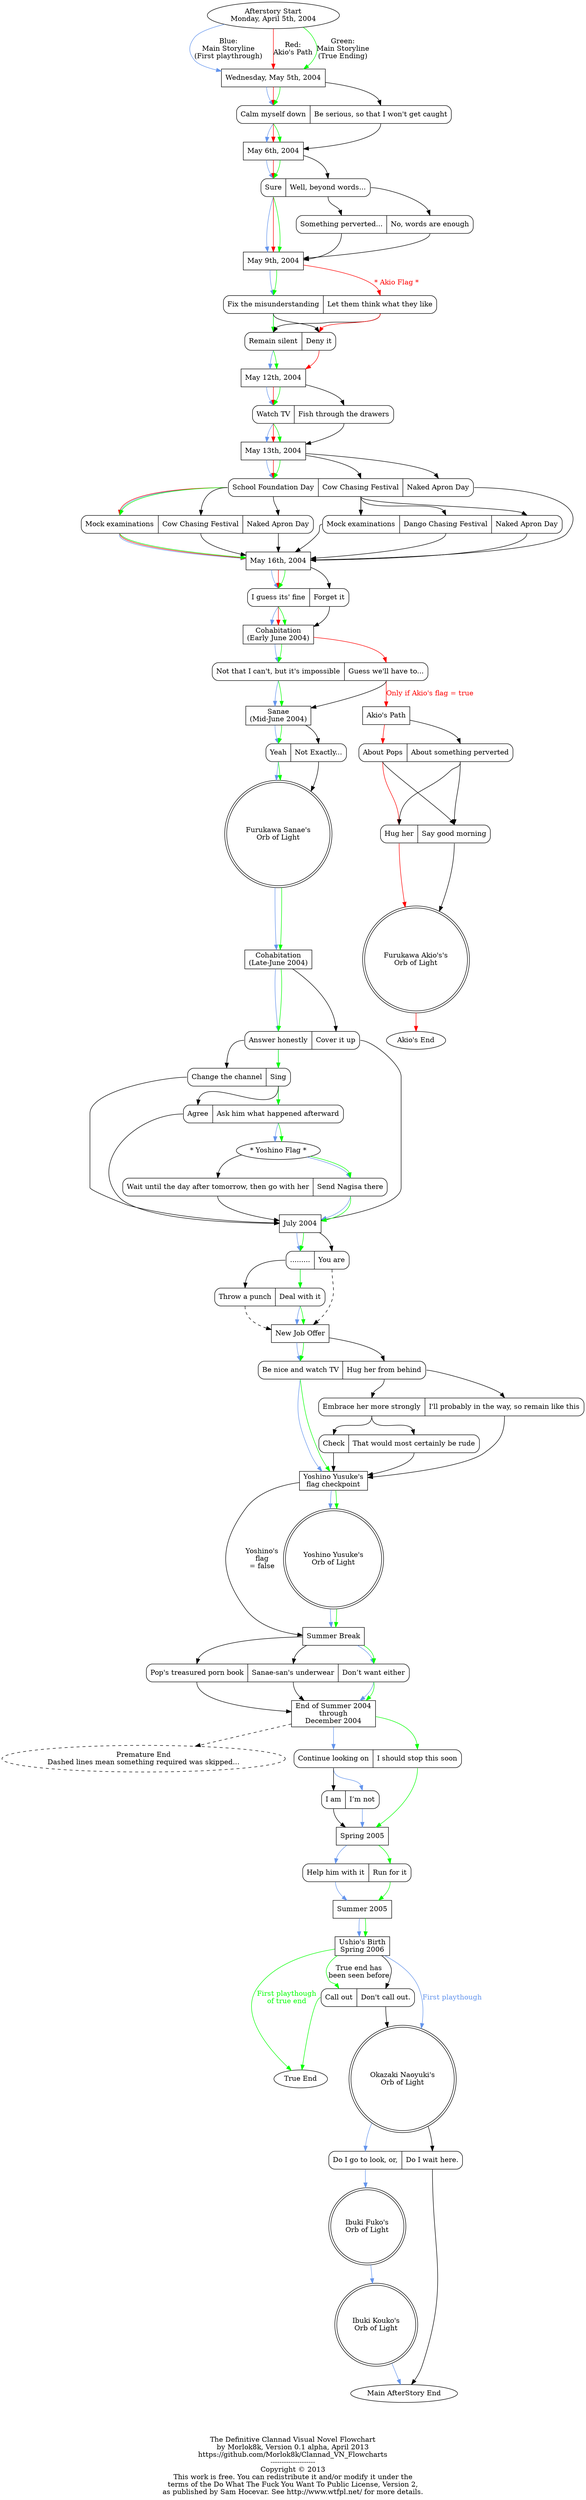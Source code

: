 /*
#######################################################################
#            DO WHAT THE FUCK YOU WANT TO PUBLIC LICENSE              #
#                    Version 2, December 2004                         #
#                                                                     #
# Copyright (C) 2004 Sam Hocevar <sam@hocevar.net>                    #
#                                                                     #
# Everyone is permitted to copy and distribute verbatim or modified   #
# copies of this license document, and changing it is allowed as long #
# as the name is changed.                                             #
#                                                                     #
#            DO WHAT THE FUCK YOU WANT TO PUBLIC LICENSE              #
#   TERMS AND CONDITIONS FOR COPYING, DISTRIBUTION AND MODIFICATION   #
#                                                                     #
#  0. You just DO WHAT THE FUCK YOU WANT TO.                          #
#                                                                     #
#######################################################################
*/

// The Definitive Clannad Visual Novel Flowchart
digraph Clannad{
    graph [ label = "\n\n\n\nThe Definitive Clannad Visual Novel Flowchart\nby Morlok8k, Version 0.1 alpha, April 2013\nhttps://github.com/Morlok8k/Clannad_VN_Flowcharts\n--------------------\nCopyright © 2013\nThis work is free. You can redistribute it and/or modify it under the\nterms of the Do What The Fuck You Want To Public License, Version 2,\nas published by Sam Hocevar. See http://www.wtfpl.net/ for more details." ];

// AFTER STORY
    AF_Start [label = "Afterstory Start\nMonday, April 5th, 2004"];
    AF_MAY5 [shape = box, label = "Wednesday, May 5th, 2004"];
    AF_Start -> AF_MAY5 [color = cornflowerblue, label = "Blue:\nMain Storyline\n(First playthrough)"];
    AF_Start -> AF_MAY5 [color = red, label = "Red:\nAkio's Path"];
    AF_Start -> AF_MAY5 [color = green, label = "Green:\nMain Storyline\n(True Ending)"];
    
    AF_MAY5_q1 [shape = Mrecord, label = "<a1>Calm myself down|<a2> Be serious, so that I won't get caught"];
    AF_MAY5 -> AF_MAY5_q1:a1 [color = cornflowerblue];
    AF_MAY5 -> AF_MAY5_q1:a1 [color = red];
    AF_MAY5 -> AF_MAY5_q1:a1 [color = green];
    AF_MAY5 -> AF_MAY5_q1:a2;

    AF_MAY6 [shape = box, label = "May 6th, 2004"];
    AF_MAY5_q1:a1 -> AF_MAY6 [color = cornflowerblue];
    AF_MAY5_q1:a1 -> AF_MAY6 [color = red];
    AF_MAY5_q1:a1 -> AF_MAY6 [color = green];
    AF_MAY5_q1:a2 -> AF_MAY6;


    AF_MAY6_q1 [shape = Mrecord, label = "<a1>Sure|<a2>Well, beyond words..."];
    AF_MAY6 -> AF_MAY6_q1:a1 [color = cornflowerblue];
    AF_MAY6 -> AF_MAY6_q1:a1 [color = red];
    AF_MAY6 -> AF_MAY6_q1:a1 [color = green];
    AF_MAY6 -> AF_MAY6_q1:a2;

    AF_MAY6_q2 [shape = Mrecord, label = "<a1>Something perverted...|<a2>No, words are enough"];
    AF_MAY6_q1:a2 -> AF_MAY6_q2:a1;
    AF_MAY6_q1:a2 -> AF_MAY6_q2:a2;

    AF_MAY9 [shape = box, label = "May 9th, 2004"];
    AF_MAY6_q1:a1 -> AF_MAY9 [color = cornflowerblue];
    AF_MAY6_q1:a1 -> AF_MAY9 [color = red];
    AF_MAY6_q1:a1 -> AF_MAY9 [color = green];
    AF_MAY6_q2:a1 -> AF_MAY9;
    AF_MAY6_q2:a2 -> AF_MAY9;

    AF_MAY9_q1 [shape = Mrecord, label = "<a1>Fix the misunderstanding|<a2>Let them think what they like"];
    AF_MAY9 -> AF_MAY9_q1:a1 [color = cornflowerblue];
    AF_MAY9 -> AF_MAY9_q1:a1 [color = green];
    AF_MAY9 -> AF_MAY9_q1:a2 [color = red, label = "* Akio Flag *", fontcolor = red];

    AF_MAY9_q2 [shape = Mrecord, label = "<a1>Remain silent|<a2>Deny it"];
    AF_MAY9_q1:a1 -> AF_MAY9_q2:a1 [color = cornflowerblue];
    AF_MAY9_q1:a1 -> AF_MAY9_q2:a1 [color = green];
    AF_MAY9_q1:a1 -> AF_MAY9_q2:a2;
    AF_MAY9_q1:a2 -> AF_MAY9_q2:a1;
    AF_MAY9_q1:a2 -> AF_MAY9_q2:a2 [color = red];

    AF_MAY12 [shape = box, label = "May 12th, 2004"];
    AF_MAY9_q2:a1 -> AF_MAY12 [color = cornflowerblue];
    AF_MAY9_q2:a1 -> AF_MAY12 [color = green];
    AF_MAY9_q2:a2 -> AF_MAY12 [color = red];

    AF_MAY12_q1 [shape = Mrecord, label = "<a1>Watch TV|<a2>Fish through the drawers"];
    AF_MAY12 -> AF_MAY12_q1:a1 [color = cornflowerblue];
    AF_MAY12 -> AF_MAY12_q1:a1 [color = red];
    AF_MAY12 -> AF_MAY12_q1:a1 [color = green];
    AF_MAY12 -> AF_MAY12_q1:a2;

    AF_MAY13 [shape = box, label = "May 13th, 2004"];
    AF_MAY12_q1:a1 -> AF_MAY13 [color = cornflowerblue];
    AF_MAY12_q1:a1 -> AF_MAY13 [color = red];
    AF_MAY12_q1:a1 -> AF_MAY13 [color = green];
    AF_MAY12_q1:a2 -> AF_MAY13;

    AF_MAY13_q1 [shape = Mrecord, label = "<a1>School Foundation Day|<a2>Cow Chasing Festival|<a3>Naked Apron Day"];
    AF_MAY13 -> AF_MAY13_q1:a1 [color = cornflowerblue];
    AF_MAY13 -> AF_MAY13_q1:a1 [color = red];
    AF_MAY13 -> AF_MAY13_q1:a1 [color = green];
    AF_MAY13 -> AF_MAY13_q1:a2;
    AF_MAY13 -> AF_MAY13_q1:a3;
    AF_MAY13_q2 [shape = Mrecord, label = "<a1>Mock examinations|<a2>Cow Chasing Festival|<a3>Naked Apron Day"];
    AF_MAY13_q1:a1 -> AF_MAY13_q2:a1 [color = cornflowerblue];
    AF_MAY13_q1:a1 -> AF_MAY13_q2:a1 [color = red];
    AF_MAY13_q1:a1 -> AF_MAY13_q2:a1 [color = green];
    AF_MAY13_q1:a1 -> AF_MAY13_q2:a2;
    AF_MAY13_q1:a1 -> AF_MAY13_q2:a3;
    AF_MAY13_q1:a2 -> AF_MAY13_q3:a1;
    AF_MAY13_q1:a2 -> AF_MAY13_q3:a1;
    AF_MAY13_q1:a2 -> AF_MAY13_q3:a3;
    AF_MAY13_q3 [shape = Mrecord, label = "<a1>Mock examinations|<a2>Dango Chasing Festival|<a3>Naked Apron Day"];
    AF_MAY13_q1:a2 -> AF_MAY13_q3:a2;

    AF_MAY16 [shape = box, label = "May 16th, 2004"];
    AF_MAY13_q2:a1 -> AF_MAY16 [color = cornflowerblue];
    AF_MAY13_q2:a1 -> AF_MAY16 [color = red];
    AF_MAY13_q2:a1 -> AF_MAY16 [color = green];
    AF_MAY13_q3:a1 -> AF_MAY16;
    AF_MAY13_q2:a2 -> AF_MAY16;
    AF_MAY13_q3:a2 -> AF_MAY16;
    AF_MAY13_q1:a3 -> AF_MAY16;
    AF_MAY13_q2:a3 -> AF_MAY16;
    AF_MAY13_q3:a3 -> AF_MAY16;

    AF_MAY16_q1 [shape = Mrecord, label = "<a1>I guess its' fine|<a2>Forget it"];
    AF_MAY16 -> AF_MAY16_q1:a1 [color = cornflowerblue];
    AF_MAY16 -> AF_MAY16_q1:a1 [color = red];
    AF_MAY16 -> AF_MAY16_q1:a1 [color = green];
    AF_MAY16 -> AF_MAY16_q1:a2;
    AF_JUNE1 [shape = box, label = "Cohabitation\n(Early June 2004)"];

    // Starting with June, dates are not displayed in game.
    // so, days are given in a numerical order, even if it isn't the next day...

    AF_MAY16_q1:a1 -> AF_JUNE1 [color = cornflowerblue];
    AF_MAY16_q1:a1 -> AF_JUNE1 [color = red];
    AF_MAY16_q1:a1 -> AF_JUNE1 [color = green];
    AF_MAY16_q1:a2 -> AF_JUNE1;

    AF_JUNE1_q1 [shape = Mrecord, label = "<a1>Not that I can't, but it's impossible|<a2>Guess we'll have to..."];
    AF_JUNE1 -> AF_JUNE1_q1:a1 [color = cornflowerblue];
    AF_JUNE1 -> AF_JUNE1_q1:a1 [color = green];
    AF_JUNE1 -> AF_JUNE1_q1:a2 [color = red];

    AF_AKIO [shape = box, label = "Akio's Path"];
    AF_JUNE1_q1:a2 -> AF_AKIO [color = red, label = "Only if Akio's flag = true", fontcolor = red];

    AF_JUNE2 [shape = box, label = "Sanae\n(Mid-June 2004)"];
    AF_JUNE1_q1:a1 -> AF_JUNE2 [color = cornflowerblue];
    AF_JUNE1_q1:a1 -> AF_JUNE2 [color = green];
    AF_JUNE1_q1:a2 -> AF_JUNE2;
    AF_JUNE2_q1 [shape = Mrecord, label = "<a1>Yeah|<a2>Not Exactly..."];
    AF_JUNE2 -> AF_JUNE2_q1:a1 [color = cornflowerblue];
    AF_JUNE2 -> AF_JUNE2_q1:a1 [color = green];
    AF_JUNE2 -> AF_JUNE2_q1:a2;

    SANAE_LIGHT [shape = doublecircle, label = "Furukawa Sanae's\nOrb of Light"];
    AF_JUNE2_q1:a1 -> SANAE_LIGHT [color = cornflowerblue];
    AF_JUNE2_q1:a1 -> SANAE_LIGHT [color = green];
    AF_JUNE2_q1:a2 -> SANAE_LIGHT;

    AF_JUNE3 [shape = box, label = "Cohabitation\n(Late-June 2004)"];
    SANAE_LIGHT -> AF_JUNE3 [color = cornflowerblue];
    SANAE_LIGHT -> AF_JUNE3 [color = green];

    AF_JUNE3_q1 [shape = Mrecord, label = "<a1>Answer honestly|<a2>Cover it up"];
    AF_JUNE3 -> AF_JUNE3_q1:a1 [color = cornflowerblue];
    AF_JUNE3 -> AF_JUNE3_q1:a1 [color = green];
    AF_JUNE3 -> AF_JUNE3_q1:a2;

    AF_JUNE3_q2 [shape = Mrecord, label = "<a1>Change the channel|<a2>Sing"];
    AF_JUNE3_q1:a1 -> AF_JUNE3_q2:a1;
    AF_JUNE3_q1:a1 -> AF_JUNE3_q2:a2 [color = cornflowerblue];
    AF_JUNE3_q1:a1 -> AF_JUNE3_q2:a2 [color = green];




    //main path (blue)
    AF_JUNE3_q3 [shape = Mrecord, label = "<a1>Agree|<a2>Ask him what happened afterward"];

    AF_JUNE3_q2:a2 -> AF_JUNE3_q3:a2 [color = cornflowerblue];
    AF_JUNE3_q2:a2 -> AF_JUNE3_q3:a2 [color = green];
    AF_JUNE3_q2:a2 -> AF_JUNE3_q3:a1;

    AF_YOSHINO_FLAG [label = "* Yoshino Flag *"];


    AF_JUNE4_q1 [shape = Mrecord, label = "<a1>Wait until the day after tomorrow, then go with her|<a2>Send Nagisa there"];
    
    AF_JUNE3_q3:a2 -> AF_YOSHINO_FLAG [color = cornflowerblue];
    AF_JUNE3_q3:a2 -> AF_YOSHINO_FLAG [color = green];
    //AF_JUNE3_q3:a2 -> AF_YOSHINO_FLAG;
    
    AF_YOSHINO_FLAG -> AF_JUNE4_q1:a2 [color = cornflowerblue];
    AF_YOSHINO_FLAG -> AF_JUNE4_q1:a2 [color = green];
    AF_YOSHINO_FLAG -> AF_JUNE4_q1:a1;

    AF_JULY [shape = box, label = "July 2004"];
    AF_JULY1_q1 [shape = Mrecord, label = "<a1>.........|<a2>You are"];

    AF_JUNE3_q1:a2 -> AF_JULY; //[style = dashed];
    AF_JUNE3_q2:a1 -> AF_JULY; //[style = dashed];
    AF_JUNE3_q3:a1 -> AF_JULY; //[style = dashed];
    //removed dashes, as yoshinos orb seems optional... to the extent of getting a premature end...

    AF_JUNE4_q1:a2 -> AF_JULY [color = cornflowerblue];
    AF_JUNE4_q1:a2 -> AF_JULY [color = green];
    AF_JUNE4_q1:a1 -> AF_JULY;

    AF_JULY -> AF_JULY1_q1:a2;
    AF_JULY -> AF_JULY1_q1:a1 [color = cornflowerblue];
    AF_JULY -> AF_JULY1_q1:a1 [color = green];

    AF_JULY2_q1 [shape = Mrecord, label = "<a1>Throw a punch|<a2>Deal with it"];  //TODO: finish
    AF_JULY1_q1:a1 -> AF_JULY2_q1:a2 [color = cornflowerblue];
    AF_JULY1_q1:a1 -> AF_JULY2_q1:a2 [color = green];
    AF_JULY1_q1:a1 -> AF_JULY2_q1:a1;

    JOB_OFFER [shape = box, label = "New Job Offer"];
    AF_JULY3_q1 [shape = Mrecord, label = "<a1>Be nice and watch TV|<a2>Hug her from behind"];
    AF_JULY2_q1:a2 -> JOB_OFFER [color = cornflowerblue];
    AF_JULY2_q1:a2 -> JOB_OFFER [color = green];
    AF_JULY2_q1:a1 -> JOB_OFFER [style = dashed];  // queue Premature end...

    JOB_OFFER -> AF_JULY3_q1:a1 [color = cornflowerblue];
    JOB_OFFER -> AF_JULY3_q1:a1 [color = green];
    AF_JULY1_q1:a2 -> JOB_OFFER [style = dashed];  // queue Premature end...
    JOB_OFFER -> AF_JULY3_q1:a2;

    AF_JULY3_q2 [shape = Mrecord, label = "<a1>Embrace her more strongly|<a2>I'll probably in the way, so remain like this"];
    AF_JULY3_q1:a2 -> AF_JULY3_q2:a1;
    AF_JULY3_q1:a2 -> AF_JULY3_q2:a2;

    AF_JULY3_q3 [shape = Mrecord, label = "<a1>Check|<a2>That would most certainly be rude"];
    AF_JULY3_q2:a1 -> AF_JULY3_q3:a1;
    AF_JULY3_q2:a1 -> AF_JULY3_q3:a2;

    AF_YOSHINO [shape = box, label = "Yoshino Yusuke's\nflag checkpoint"];

    YOSHINO_LIGHT [shape = doublecircle, label = "Yoshino Yusuke's\nOrb of Light"];
    
    AF_JULY3_q1:a1 -> AF_YOSHINO [color = cornflowerblue];
    AF_YOSHINO -> YOSHINO_LIGHT [color = cornflowerblue];
    AF_JULY3_q1:a1 -> AF_YOSHINO [color = green];
    AF_YOSHINO -> YOSHINO_LIGHT [color = green];

    AF_SUMMER_BREAK [shape = box, label = "Summer Break"];
    AF_JULY3_q2:a2 -> AF_YOSHINO;
    AF_JULY3_q3:a1 -> AF_YOSHINO;
    AF_JULY3_q3:a2 -> AF_YOSHINO;
    YOSHINO_LIGHT -> AF_SUMMER_BREAK [color = cornflowerblue];
    YOSHINO_LIGHT -> AF_SUMMER_BREAK [color = green];
    AF_YOSHINO -> AF_SUMMER_BREAK [label = "Yoshino's\nflag\n= false"];

    AF_JULY4_q1 [shape = Mrecord, label = "<a1>Pop's treasured porn book|<a2>Sanae-san's underwear|<a3>Don’t want either"];
    AF_SUMMER_BREAK -> AF_JULY4_q1:a1;
    AF_SUMMER_BREAK -> AF_JULY4_q1:a2;
    AF_SUMMER_BREAK -> AF_JULY4_q1:a3 [color = cornflowerblue];
    AF_SUMMER_BREAK -> AF_JULY4_q1:a3 [color = green];

    SUMMER_END [shape = box, label = "End of Summer 2004\nthrough\nDecember 2004"];
    AF_JULY4_q1:a1 -> SUMMER_END;
    AF_JULY4_q1:a2 -> SUMMER_END;
    AF_JULY4_q1:a3 -> SUMMER_END [color = cornflowerblue];
    AF_JULY4_q1:a3 -> SUMMER_END [color = green];

    AF_PREMATURE_END [style = dashed, label = "Premature End\nDashed lines mean something required was skipped..."];
    SUMMER_END -> AF_PREMATURE_END [style = dashed];

    AF_DEC1_q1 [shape = Mrecord, label = "<a1>Continue looking on|<a2>I should stop this soon"];
    //AF_DEC1_q1:a2 [shape = diamond, label = ""];
    SUMMER_END -> AF_DEC1_q1:a1 [color = cornflowerblue];
    SUMMER_END -> AF_DEC1_q1:a2 [color = green];

    AF_DEC1_q2 [shape = Mrecord, label = "<a1>I am|<a2>I’m not"];
    AF_DEC1_q1:a1 -> AF_DEC1_q2:a2 [color = cornflowerblue];
    AF_DEC1_q1:a1 -> AF_DEC1_q2:a1;

    //spring 2005 - fever lets up, "custom" grad ceremony
    AF_SPRING05 [shape = box, label = "Spring 2005"];
    AF_DEC1_q2:a2 -> AF_SPRING05 [color = cornflowerblue];
    AF_DEC1_q2:a1 -> AF_SPRING05;
    AF_DEC1_q1:a2 -> AF_SPRING05 [color = green];

    main9_q1 [shape = Mrecord, label = "<a1>Help him with it|<a2>Run for it"];
    AF_SPRING05 -> main9_q1:a1 [color = cornflowerblue];
    AF_SPRING05 -> main9_q1:a2 [color = green];

    AF_SUMMER05 [shape = box, label = "Summer 2005"];
    main9_q1:a1 -> AF_SUMMER05 [color = cornflowerblue];
    main9_q1:a2 -> AF_SUMMER05 [color = green];

    AF_USHIO_BIRTH [shape = box, label = "Ushio's Birth\nSpring 2006"];
    AF_SUMMER05 -> AF_USHIO_BIRTH [color = cornflowerblue];
    AF_SUMMER05 -> AF_USHIO_BIRTH [color = green];

    //Storyline splits here
    af_split1 [shape = Mrecord, label = "<a1>Call out|<a2>Don't call out."];
    AF_USHIO_BIRTH -> af_split1:a1 [color = green, label = "True end has\nbeen seen before"];
    AF_USHIO_BIRTH -> af_split1:a2;

    //True Ending
    AF_TRUE_END [label = "True End"];
    AF_USHIO_BIRTH -> AF_TRUE_END [color = green, label = "First playthough\nof true end", fontcolor = green];
    af_split1:a1 -> AF_TRUE_END [color = green];


    //Main storyline
    af_split1:a2 -> NAOYUKI_LIGHT;
    NAOYUKI_LIGHT [shape = doublecircle, label = "Okazaki Naoyuki's\nOrb of Light"];
    AF_USHIO_BIRTH -> NAOYUKI_LIGHT [color = cornflowerblue, label = "First playthough", fontcolor = cornflowerblue];

    main10_q1 [shape = Mrecord, label = "<a1>Do I go to look, or,|<a2>Do I wait here."];
    NAOYUKI_LIGHT -> main10_q1:a1 [color = cornflowerblue];
    NAOYUKI_LIGHT -> main10_q1:a2;

    FUKO_LIGHT [shape = doublecircle, label = "Ibuki Fuko's\nOrb of Light"];
    main10_q1:a1 -> FUKO_LIGHT [color = cornflowerblue];
    KOUKO_LIGHT [shape = doublecircle, label = "Ibuki Kouko's\nOrb of Light"];
    FUKO_LIGHT -> KOUKO_LIGHT [color = cornflowerblue];

    USHIO_BAD_END [label = "Main AfterStory End"];
    KOUKO_LIGHT -> USHIO_BAD_END [color = cornflowerblue];
    main10_q1:a2 -> USHIO_BAD_END;



    //Akio's path (red)
    AF_AKIO_q1 [shape = Mrecord, label = "<a1>About Pops|<a2>About something perverted"];
    //AF_AKIO_q1 [shape = diamond, label = "About something perverted"];
    AF_AKIO_q2 [shape = Mrecord, label = "<a1>Hug her|<a2>Say good morning"];
    //AF_AKIO_q2 [shape = diamond, label = "Say good morning"];
    AF_AKIO -> AF_AKIO_q1:a1 [color = red];
    AF_AKIO -> AF_AKIO_q1:a2;
    AF_AKIO_q1:a1 -> AF_AKIO_q2:a1 [color = red];
    AF_AKIO_q1:a1 -> AF_AKIO_q2:a2;
    AF_AKIO_q1:a2 -> AF_AKIO_q2:a1;
    AF_AKIO_q1:a2 -> AF_AKIO_q2:a2;
    AF_AKIO_LIGHT [shape = doublecircle, label = "Furukawa Akio's's\nOrb of Light"];
    AF_AKIO_q2:a1 -> AF_AKIO_LIGHT [color = red];
    AF_AKIO_q2:a2 -> AF_AKIO_LIGHT;
    AF_AKIO_END [label = "Akio's End"];
    AF_AKIO_LIGHT -> AF_AKIO_END [color = red];


}
